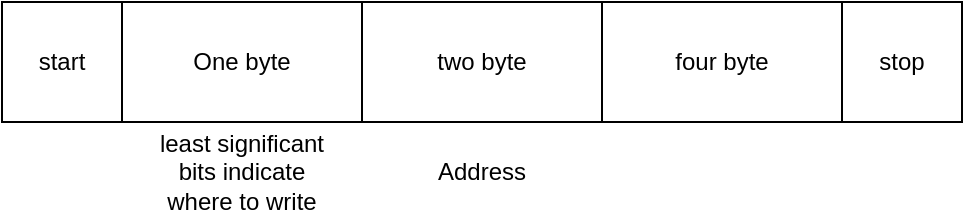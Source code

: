 <mxfile version="23.1.5" type="device" pages="2">
  <diagram name="Page-1" id="VMcUH-W0fOCIiHo-XHff">
    <mxGraphModel dx="1050" dy="703" grid="1" gridSize="10" guides="1" tooltips="1" connect="1" arrows="1" fold="1" page="1" pageScale="1" pageWidth="850" pageHeight="1100" math="0" shadow="0">
      <root>
        <mxCell id="0" />
        <mxCell id="1" parent="0" />
        <mxCell id="TUqfr2V-pYiWvruT0xh--2" value="" style="rounded=0;whiteSpace=wrap;html=1;" parent="1" vertex="1">
          <mxGeometry x="80" y="300" width="60" height="60" as="geometry" />
        </mxCell>
        <mxCell id="TUqfr2V-pYiWvruT0xh--3" value="start" style="text;html=1;align=center;verticalAlign=middle;whiteSpace=wrap;rounded=0;" parent="1" vertex="1">
          <mxGeometry x="80" y="315" width="60" height="30" as="geometry" />
        </mxCell>
        <mxCell id="TUqfr2V-pYiWvruT0xh--4" value="" style="rounded=0;whiteSpace=wrap;html=1;" parent="1" vertex="1">
          <mxGeometry x="140" y="300" width="120" height="60" as="geometry" />
        </mxCell>
        <mxCell id="TUqfr2V-pYiWvruT0xh--5" value="One byte" style="text;html=1;align=center;verticalAlign=middle;whiteSpace=wrap;rounded=0;" parent="1" vertex="1">
          <mxGeometry x="170" y="315" width="60" height="30" as="geometry" />
        </mxCell>
        <mxCell id="TUqfr2V-pYiWvruT0xh--6" value="least significant bits indicate where to write" style="text;html=1;align=center;verticalAlign=middle;whiteSpace=wrap;rounded=0;" parent="1" vertex="1">
          <mxGeometry x="150" y="370" width="100" height="30" as="geometry" />
        </mxCell>
        <mxCell id="TUqfr2V-pYiWvruT0xh--8" value="stop" style="rounded=0;whiteSpace=wrap;html=1;" parent="1" vertex="1">
          <mxGeometry x="500" y="300" width="60" height="60" as="geometry" />
        </mxCell>
        <mxCell id="TUqfr2V-pYiWvruT0xh--10" value="two byte" style="rounded=0;whiteSpace=wrap;html=1;" parent="1" vertex="1">
          <mxGeometry x="260" y="300" width="120" height="60" as="geometry" />
        </mxCell>
        <mxCell id="TUqfr2V-pYiWvruT0xh--11" value="four byte" style="rounded=0;whiteSpace=wrap;html=1;" parent="1" vertex="1">
          <mxGeometry x="380" y="300" width="120" height="60" as="geometry" />
        </mxCell>
        <mxCell id="TUqfr2V-pYiWvruT0xh--12" value="Address" style="text;html=1;align=center;verticalAlign=middle;whiteSpace=wrap;rounded=0;" parent="1" vertex="1">
          <mxGeometry x="290" y="370" width="60" height="30" as="geometry" />
        </mxCell>
      </root>
    </mxGraphModel>
  </diagram>
  <diagram id="VPGqi4XG18k6otcXNDnQ" name="Page-2">
    <mxGraphModel dx="875" dy="586" grid="1" gridSize="10" guides="1" tooltips="1" connect="1" arrows="1" fold="1" page="1" pageScale="1" pageWidth="850" pageHeight="1100" math="0" shadow="0">
      <root>
        <mxCell id="0" />
        <mxCell id="1" parent="0" />
        <mxCell id="9IiZhPIBmWY6NruAAwAY-48" value="" style="group" vertex="1" connectable="0" parent="1">
          <mxGeometry x="100" y="490" width="629" height="40" as="geometry" />
        </mxCell>
        <mxCell id="9IiZhPIBmWY6NruAAwAY-1" value="&lt;b&gt;&lt;font style=&quot;font-size: 25px;&quot;&gt;IDLE&lt;/font&gt;&lt;/b&gt;" style="text;html=1;align=center;verticalAlign=middle;whiteSpace=wrap;rounded=0;" vertex="1" parent="9IiZhPIBmWY6NruAAwAY-48">
          <mxGeometry width="60" height="40" as="geometry" />
        </mxCell>
        <mxCell id="9IiZhPIBmWY6NruAAwAY-2" value="" style="endArrow=none;html=1;rounded=0;strokeWidth=3;" edge="1" parent="9IiZhPIBmWY6NruAAwAY-48">
          <mxGeometry width="50" height="50" relative="1" as="geometry">
            <mxPoint as="sourcePoint" />
            <mxPoint x="60" as="targetPoint" />
          </mxGeometry>
        </mxCell>
        <mxCell id="9IiZhPIBmWY6NruAAwAY-3" value="" style="endArrow=none;html=1;rounded=0;strokeWidth=3;" edge="1" parent="9IiZhPIBmWY6NruAAwAY-48">
          <mxGeometry width="50" height="50" relative="1" as="geometry">
            <mxPoint x="60" as="sourcePoint" />
            <mxPoint x="70" y="20" as="targetPoint" />
          </mxGeometry>
        </mxCell>
        <mxCell id="9IiZhPIBmWY6NruAAwAY-4" value="" style="endArrow=none;html=1;rounded=0;strokeWidth=3;" edge="1" parent="9IiZhPIBmWY6NruAAwAY-48">
          <mxGeometry width="50" height="50" relative="1" as="geometry">
            <mxPoint x="70" y="20" as="sourcePoint" />
            <mxPoint x="80" as="targetPoint" />
          </mxGeometry>
        </mxCell>
        <mxCell id="9IiZhPIBmWY6NruAAwAY-5" value="" style="endArrow=none;html=1;rounded=0;strokeWidth=3;" edge="1" parent="9IiZhPIBmWY6NruAAwAY-48">
          <mxGeometry width="50" height="50" relative="1" as="geometry">
            <mxPoint x="70" y="20" as="sourcePoint" />
            <mxPoint x="80" y="40" as="targetPoint" />
          </mxGeometry>
        </mxCell>
        <mxCell id="9IiZhPIBmWY6NruAAwAY-6" value="" style="endArrow=none;html=1;rounded=0;strokeWidth=3;" edge="1" parent="9IiZhPIBmWY6NruAAwAY-48">
          <mxGeometry width="50" height="50" relative="1" as="geometry">
            <mxPoint x="80" as="sourcePoint" />
            <mxPoint x="140" as="targetPoint" />
          </mxGeometry>
        </mxCell>
        <mxCell id="9IiZhPIBmWY6NruAAwAY-7" value="" style="endArrow=none;html=1;rounded=0;strokeWidth=3;" edge="1" parent="9IiZhPIBmWY6NruAAwAY-48">
          <mxGeometry width="50" height="50" relative="1" as="geometry">
            <mxPoint x="80" y="40" as="sourcePoint" />
            <mxPoint x="140" y="40" as="targetPoint" />
          </mxGeometry>
        </mxCell>
        <mxCell id="9IiZhPIBmWY6NruAAwAY-8" value="" style="endArrow=none;html=1;rounded=0;strokeWidth=3;" edge="1" parent="9IiZhPIBmWY6NruAAwAY-48">
          <mxGeometry width="50" height="50" relative="1" as="geometry">
            <mxPoint x="140" as="sourcePoint" />
            <mxPoint x="150" y="20" as="targetPoint" />
          </mxGeometry>
        </mxCell>
        <mxCell id="9IiZhPIBmWY6NruAAwAY-9" value="" style="endArrow=none;html=1;rounded=0;strokeWidth=3;" edge="1" parent="9IiZhPIBmWY6NruAAwAY-48">
          <mxGeometry width="50" height="50" relative="1" as="geometry">
            <mxPoint x="140" y="40" as="sourcePoint" />
            <mxPoint x="150" y="20" as="targetPoint" />
          </mxGeometry>
        </mxCell>
        <mxCell id="9IiZhPIBmWY6NruAAwAY-10" value="" style="endArrow=none;html=1;rounded=0;strokeWidth=3;" edge="1" parent="9IiZhPIBmWY6NruAAwAY-48">
          <mxGeometry width="50" height="50" relative="1" as="geometry">
            <mxPoint x="150" y="20" as="sourcePoint" />
            <mxPoint x="160" as="targetPoint" />
          </mxGeometry>
        </mxCell>
        <mxCell id="9IiZhPIBmWY6NruAAwAY-11" value="" style="endArrow=none;html=1;rounded=0;strokeWidth=3;" edge="1" parent="9IiZhPIBmWY6NruAAwAY-48">
          <mxGeometry width="50" height="50" relative="1" as="geometry">
            <mxPoint x="150" y="20" as="sourcePoint" />
            <mxPoint x="160" y="40" as="targetPoint" />
          </mxGeometry>
        </mxCell>
        <mxCell id="9IiZhPIBmWY6NruAAwAY-12" value="" style="endArrow=none;html=1;rounded=0;strokeWidth=3;" edge="1" parent="9IiZhPIBmWY6NruAAwAY-48">
          <mxGeometry width="50" height="50" relative="1" as="geometry">
            <mxPoint x="160" as="sourcePoint" />
            <mxPoint x="220" as="targetPoint" />
          </mxGeometry>
        </mxCell>
        <mxCell id="9IiZhPIBmWY6NruAAwAY-13" value="" style="endArrow=none;html=1;rounded=0;strokeWidth=3;" edge="1" parent="9IiZhPIBmWY6NruAAwAY-48">
          <mxGeometry width="50" height="50" relative="1" as="geometry">
            <mxPoint x="220" as="sourcePoint" />
            <mxPoint x="250" as="targetPoint" />
          </mxGeometry>
        </mxCell>
        <mxCell id="9IiZhPIBmWY6NruAAwAY-14" value="" style="endArrow=none;html=1;rounded=0;strokeWidth=3;" edge="1" parent="9IiZhPIBmWY6NruAAwAY-48">
          <mxGeometry width="50" height="50" relative="1" as="geometry">
            <mxPoint x="250" as="sourcePoint" />
            <mxPoint x="260" y="20" as="targetPoint" />
          </mxGeometry>
        </mxCell>
        <mxCell id="9IiZhPIBmWY6NruAAwAY-15" value="" style="endArrow=none;html=1;rounded=0;strokeWidth=3;" edge="1" parent="9IiZhPIBmWY6NruAAwAY-48">
          <mxGeometry width="50" height="50" relative="1" as="geometry">
            <mxPoint x="250" y="40" as="sourcePoint" />
            <mxPoint x="260" y="20" as="targetPoint" />
          </mxGeometry>
        </mxCell>
        <mxCell id="9IiZhPIBmWY6NruAAwAY-16" value="" style="endArrow=none;html=1;rounded=0;strokeWidth=3;" edge="1" parent="9IiZhPIBmWY6NruAAwAY-48">
          <mxGeometry width="50" height="50" relative="1" as="geometry">
            <mxPoint x="260" y="20" as="sourcePoint" />
            <mxPoint x="270" as="targetPoint" />
          </mxGeometry>
        </mxCell>
        <mxCell id="9IiZhPIBmWY6NruAAwAY-17" value="" style="endArrow=none;html=1;rounded=0;strokeWidth=3;" edge="1" parent="9IiZhPIBmWY6NruAAwAY-48">
          <mxGeometry width="50" height="50" relative="1" as="geometry">
            <mxPoint x="260" y="20" as="sourcePoint" />
            <mxPoint x="270" y="40" as="targetPoint" />
          </mxGeometry>
        </mxCell>
        <mxCell id="9IiZhPIBmWY6NruAAwAY-18" value="" style="endArrow=none;html=1;rounded=0;strokeWidth=3;" edge="1" parent="9IiZhPIBmWY6NruAAwAY-48">
          <mxGeometry width="50" height="50" relative="1" as="geometry">
            <mxPoint x="160" y="40" as="sourcePoint" />
            <mxPoint x="220" y="40" as="targetPoint" />
          </mxGeometry>
        </mxCell>
        <mxCell id="9IiZhPIBmWY6NruAAwAY-19" value="" style="endArrow=none;html=1;rounded=0;strokeWidth=3;" edge="1" parent="9IiZhPIBmWY6NruAAwAY-48">
          <mxGeometry width="50" height="50" relative="1" as="geometry">
            <mxPoint x="220" y="40" as="sourcePoint" />
            <mxPoint x="250" y="40" as="targetPoint" />
          </mxGeometry>
        </mxCell>
        <mxCell id="9IiZhPIBmWY6NruAAwAY-20" value="" style="endArrow=none;html=1;rounded=0;strokeWidth=3;" edge="1" parent="9IiZhPIBmWY6NruAAwAY-48">
          <mxGeometry width="50" height="50" relative="1" as="geometry">
            <mxPoint x="270" as="sourcePoint" />
            <mxPoint x="330" as="targetPoint" />
          </mxGeometry>
        </mxCell>
        <mxCell id="9IiZhPIBmWY6NruAAwAY-21" value="" style="endArrow=none;html=1;rounded=0;strokeWidth=3;" edge="1" parent="9IiZhPIBmWY6NruAAwAY-48">
          <mxGeometry width="50" height="50" relative="1" as="geometry">
            <mxPoint x="330" as="sourcePoint" />
            <mxPoint x="390" as="targetPoint" />
          </mxGeometry>
        </mxCell>
        <mxCell id="9IiZhPIBmWY6NruAAwAY-22" value="" style="endArrow=none;html=1;rounded=0;strokeWidth=3;" edge="1" parent="9IiZhPIBmWY6NruAAwAY-48">
          <mxGeometry width="50" height="50" relative="1" as="geometry">
            <mxPoint x="390" as="sourcePoint" />
            <mxPoint x="400" y="20" as="targetPoint" />
          </mxGeometry>
        </mxCell>
        <mxCell id="9IiZhPIBmWY6NruAAwAY-23" value="" style="endArrow=none;html=1;rounded=0;strokeWidth=3;" edge="1" parent="9IiZhPIBmWY6NruAAwAY-48">
          <mxGeometry width="50" height="50" relative="1" as="geometry">
            <mxPoint x="390" y="40" as="sourcePoint" />
            <mxPoint x="400" y="20" as="targetPoint" />
          </mxGeometry>
        </mxCell>
        <mxCell id="9IiZhPIBmWY6NruAAwAY-24" value="" style="endArrow=none;html=1;rounded=0;strokeWidth=3;" edge="1" parent="9IiZhPIBmWY6NruAAwAY-48">
          <mxGeometry width="50" height="50" relative="1" as="geometry">
            <mxPoint x="270" y="40" as="sourcePoint" />
            <mxPoint x="330" y="40" as="targetPoint" />
          </mxGeometry>
        </mxCell>
        <mxCell id="9IiZhPIBmWY6NruAAwAY-25" value="" style="endArrow=none;html=1;rounded=0;strokeWidth=3;" edge="1" parent="9IiZhPIBmWY6NruAAwAY-48">
          <mxGeometry width="50" height="50" relative="1" as="geometry">
            <mxPoint x="330" y="40" as="sourcePoint" />
            <mxPoint x="390" y="40" as="targetPoint" />
          </mxGeometry>
        </mxCell>
        <mxCell id="9IiZhPIBmWY6NruAAwAY-26" value="" style="endArrow=none;html=1;rounded=0;strokeWidth=3;" edge="1" parent="9IiZhPIBmWY6NruAAwAY-48">
          <mxGeometry width="50" height="50" relative="1" as="geometry">
            <mxPoint x="400" y="20" as="sourcePoint" />
            <mxPoint x="410" as="targetPoint" />
          </mxGeometry>
        </mxCell>
        <mxCell id="9IiZhPIBmWY6NruAAwAY-27" value="" style="endArrow=none;html=1;rounded=0;strokeWidth=3;" edge="1" parent="9IiZhPIBmWY6NruAAwAY-48">
          <mxGeometry width="50" height="50" relative="1" as="geometry">
            <mxPoint x="400" y="20" as="sourcePoint" />
            <mxPoint x="410" y="40" as="targetPoint" />
          </mxGeometry>
        </mxCell>
        <mxCell id="9IiZhPIBmWY6NruAAwAY-28" value="" style="endArrow=none;html=1;rounded=0;strokeWidth=3;" edge="1" parent="9IiZhPIBmWY6NruAAwAY-48">
          <mxGeometry width="50" height="50" relative="1" as="geometry">
            <mxPoint x="410" as="sourcePoint" />
            <mxPoint x="470" as="targetPoint" />
          </mxGeometry>
        </mxCell>
        <mxCell id="9IiZhPIBmWY6NruAAwAY-29" value="" style="endArrow=none;html=1;rounded=0;strokeWidth=3;" edge="1" parent="9IiZhPIBmWY6NruAAwAY-48">
          <mxGeometry width="50" height="50" relative="1" as="geometry">
            <mxPoint x="470" as="sourcePoint" />
            <mxPoint x="500" as="targetPoint" />
          </mxGeometry>
        </mxCell>
        <mxCell id="9IiZhPIBmWY6NruAAwAY-30" value="" style="endArrow=none;html=1;rounded=0;strokeWidth=3;" edge="1" parent="9IiZhPIBmWY6NruAAwAY-48">
          <mxGeometry width="50" height="50" relative="1" as="geometry">
            <mxPoint x="500" as="sourcePoint" />
            <mxPoint x="510" y="20" as="targetPoint" />
          </mxGeometry>
        </mxCell>
        <mxCell id="9IiZhPIBmWY6NruAAwAY-31" value="" style="endArrow=none;html=1;rounded=0;strokeWidth=3;" edge="1" parent="9IiZhPIBmWY6NruAAwAY-48">
          <mxGeometry width="50" height="50" relative="1" as="geometry">
            <mxPoint x="500" y="40" as="sourcePoint" />
            <mxPoint x="510" y="20" as="targetPoint" />
          </mxGeometry>
        </mxCell>
        <mxCell id="9IiZhPIBmWY6NruAAwAY-32" value="" style="endArrow=none;html=1;rounded=0;strokeWidth=3;" edge="1" parent="9IiZhPIBmWY6NruAAwAY-48">
          <mxGeometry width="50" height="50" relative="1" as="geometry">
            <mxPoint x="510" y="20" as="sourcePoint" />
            <mxPoint x="520" as="targetPoint" />
          </mxGeometry>
        </mxCell>
        <mxCell id="9IiZhPIBmWY6NruAAwAY-33" value="" style="endArrow=none;html=1;rounded=0;strokeWidth=3;" edge="1" parent="9IiZhPIBmWY6NruAAwAY-48">
          <mxGeometry width="50" height="50" relative="1" as="geometry">
            <mxPoint x="510" y="20" as="sourcePoint" />
            <mxPoint x="520" y="40" as="targetPoint" />
          </mxGeometry>
        </mxCell>
        <mxCell id="9IiZhPIBmWY6NruAAwAY-34" value="" style="endArrow=none;html=1;rounded=0;strokeWidth=3;" edge="1" parent="9IiZhPIBmWY6NruAAwAY-48">
          <mxGeometry width="50" height="50" relative="1" as="geometry">
            <mxPoint x="410" y="40" as="sourcePoint" />
            <mxPoint x="470" y="40" as="targetPoint" />
          </mxGeometry>
        </mxCell>
        <mxCell id="9IiZhPIBmWY6NruAAwAY-35" value="" style="endArrow=none;html=1;rounded=0;strokeWidth=3;" edge="1" parent="9IiZhPIBmWY6NruAAwAY-48">
          <mxGeometry width="50" height="50" relative="1" as="geometry">
            <mxPoint x="470" y="40" as="sourcePoint" />
            <mxPoint x="500" y="40" as="targetPoint" />
          </mxGeometry>
        </mxCell>
        <mxCell id="9IiZhPIBmWY6NruAAwAY-36" value="" style="endArrow=none;html=1;rounded=0;strokeWidth=3;" edge="1" parent="9IiZhPIBmWY6NruAAwAY-48">
          <mxGeometry width="50" height="50" relative="1" as="geometry">
            <mxPoint x="520" as="sourcePoint" />
            <mxPoint x="549" as="targetPoint" />
          </mxGeometry>
        </mxCell>
        <mxCell id="9IiZhPIBmWY6NruAAwAY-37" value="" style="endArrow=none;html=1;rounded=0;strokeWidth=3;" edge="1" parent="9IiZhPIBmWY6NruAAwAY-48">
          <mxGeometry width="50" height="50" relative="1" as="geometry">
            <mxPoint x="520" y="40" as="sourcePoint" />
            <mxPoint x="549" y="40" as="targetPoint" />
          </mxGeometry>
        </mxCell>
        <mxCell id="9IiZhPIBmWY6NruAAwAY-38" value="&lt;b&gt;&lt;font style=&quot;font-size: 25px;&quot;&gt;CTRL&lt;/font&gt;&lt;/b&gt;" style="text;html=1;align=center;verticalAlign=middle;whiteSpace=wrap;rounded=0;" vertex="1" parent="9IiZhPIBmWY6NruAAwAY-48">
          <mxGeometry x="80" width="60" height="40" as="geometry" />
        </mxCell>
        <mxCell id="9IiZhPIBmWY6NruAAwAY-39" value="&lt;b&gt;&lt;font style=&quot;font-size: 25px;&quot;&gt;ADDR0&lt;/font&gt;&lt;/b&gt;" style="text;html=1;align=center;verticalAlign=middle;whiteSpace=wrap;rounded=0;" vertex="1" parent="9IiZhPIBmWY6NruAAwAY-48">
          <mxGeometry x="159" width="90" height="40" as="geometry" />
        </mxCell>
        <mxCell id="9IiZhPIBmWY6NruAAwAY-40" value="&lt;b&gt;&lt;font style=&quot;font-size: 25px;&quot;&gt;DATA0&lt;/font&gt;&lt;/b&gt;" style="text;html=1;align=center;verticalAlign=middle;whiteSpace=wrap;rounded=0;" vertex="1" parent="9IiZhPIBmWY6NruAAwAY-48">
          <mxGeometry x="270" width="120" height="40" as="geometry" />
        </mxCell>
        <mxCell id="9IiZhPIBmWY6NruAAwAY-41" value="&lt;b&gt;&lt;font style=&quot;font-size: 25px;&quot;&gt;ADDR1&lt;/font&gt;&lt;/b&gt;" style="text;html=1;align=center;verticalAlign=middle;whiteSpace=wrap;rounded=0;" vertex="1" parent="9IiZhPIBmWY6NruAAwAY-48">
          <mxGeometry x="409" width="90" height="40" as="geometry" />
        </mxCell>
        <mxCell id="9IiZhPIBmWY6NruAAwAY-42" value="&lt;b&gt;&lt;font style=&quot;font-size: 25px;&quot;&gt;...&lt;/font&gt;&lt;/b&gt;" style="text;html=1;align=center;verticalAlign=middle;whiteSpace=wrap;rounded=0;" vertex="1" parent="9IiZhPIBmWY6NruAAwAY-48">
          <mxGeometry x="519" width="30" height="30" as="geometry" />
        </mxCell>
        <mxCell id="9IiZhPIBmWY6NruAAwAY-43" value="" style="endArrow=none;html=1;rounded=0;strokeWidth=3;" edge="1" parent="9IiZhPIBmWY6NruAAwAY-48">
          <mxGeometry width="50" height="50" relative="1" as="geometry">
            <mxPoint x="549" as="sourcePoint" />
            <mxPoint x="559" y="20" as="targetPoint" />
          </mxGeometry>
        </mxCell>
        <mxCell id="9IiZhPIBmWY6NruAAwAY-44" value="" style="endArrow=none;html=1;rounded=0;strokeWidth=3;" edge="1" parent="9IiZhPIBmWY6NruAAwAY-48">
          <mxGeometry width="50" height="50" relative="1" as="geometry">
            <mxPoint x="549" y="40" as="sourcePoint" />
            <mxPoint x="559" y="20" as="targetPoint" />
          </mxGeometry>
        </mxCell>
        <mxCell id="9IiZhPIBmWY6NruAAwAY-45" value="" style="endArrow=none;html=1;rounded=0;strokeWidth=3;" edge="1" parent="9IiZhPIBmWY6NruAAwAY-48">
          <mxGeometry width="50" height="50" relative="1" as="geometry">
            <mxPoint x="559" y="20" as="sourcePoint" />
            <mxPoint x="569" as="targetPoint" />
          </mxGeometry>
        </mxCell>
        <mxCell id="9IiZhPIBmWY6NruAAwAY-46" value="&lt;b&gt;&lt;font style=&quot;font-size: 25px;&quot;&gt;IDLE&lt;/font&gt;&lt;/b&gt;" style="text;html=1;align=center;verticalAlign=middle;whiteSpace=wrap;rounded=0;" vertex="1" parent="9IiZhPIBmWY6NruAAwAY-48">
          <mxGeometry x="569" width="60" height="40" as="geometry" />
        </mxCell>
        <mxCell id="9IiZhPIBmWY6NruAAwAY-47" value="" style="endArrow=none;html=1;rounded=0;strokeWidth=3;" edge="1" parent="9IiZhPIBmWY6NruAAwAY-48">
          <mxGeometry width="50" height="50" relative="1" as="geometry">
            <mxPoint x="569" as="sourcePoint" />
            <mxPoint x="629" as="targetPoint" />
          </mxGeometry>
        </mxCell>
        <mxCell id="9IiZhPIBmWY6NruAAwAY-51" value="" style="shape=curlyBracket;whiteSpace=wrap;html=1;rounded=1;flipH=1;labelPosition=right;verticalLabelPosition=middle;align=left;verticalAlign=middle;direction=north;strokeWidth=3;" vertex="1" parent="1">
          <mxGeometry x="170" y="540" width="80" height="10" as="geometry" />
        </mxCell>
        <mxCell id="9IiZhPIBmWY6NruAAwAY-52" value="&lt;font style=&quot;font-size: 20px;&quot;&gt;1 Byte&lt;/font&gt;" style="text;strokeColor=none;fillColor=none;html=1;fontSize=24;fontStyle=0;verticalAlign=middle;align=center;" vertex="1" parent="1">
          <mxGeometry x="179.5" y="550" width="61" height="20" as="geometry" />
        </mxCell>
        <mxCell id="9IiZhPIBmWY6NruAAwAY-53" value="" style="shape=curlyBracket;whiteSpace=wrap;html=1;rounded=1;flipH=1;labelPosition=right;verticalLabelPosition=middle;align=left;verticalAlign=middle;direction=north;strokeWidth=3;" vertex="1" parent="1">
          <mxGeometry x="250" y="540" width="110" height="10" as="geometry" />
        </mxCell>
        <mxCell id="9IiZhPIBmWY6NruAAwAY-54" value="&lt;font style=&quot;font-size: 20px;&quot;&gt;2 Bytes&lt;/font&gt;" style="text;strokeColor=none;fillColor=none;html=1;fontSize=24;fontStyle=0;verticalAlign=middle;align=center;" vertex="1" parent="1">
          <mxGeometry x="272.25" y="550" width="65.5" height="20" as="geometry" />
        </mxCell>
        <mxCell id="9IiZhPIBmWY6NruAAwAY-55" value="" style="shape=curlyBracket;whiteSpace=wrap;html=1;rounded=1;flipH=1;labelPosition=right;verticalLabelPosition=middle;align=left;verticalAlign=middle;direction=north;strokeWidth=3;" vertex="1" parent="1">
          <mxGeometry x="360" y="540" width="140" height="10" as="geometry" />
        </mxCell>
        <mxCell id="9IiZhPIBmWY6NruAAwAY-56" value="&lt;font style=&quot;font-size: 20px;&quot;&gt;4 Bytes&lt;/font&gt;" style="text;strokeColor=none;fillColor=none;html=1;fontSize=24;fontStyle=0;verticalAlign=middle;align=center;" vertex="1" parent="1">
          <mxGeometry x="397.25" y="550" width="65.5" height="20" as="geometry" />
        </mxCell>
      </root>
    </mxGraphModel>
  </diagram>
</mxfile>
